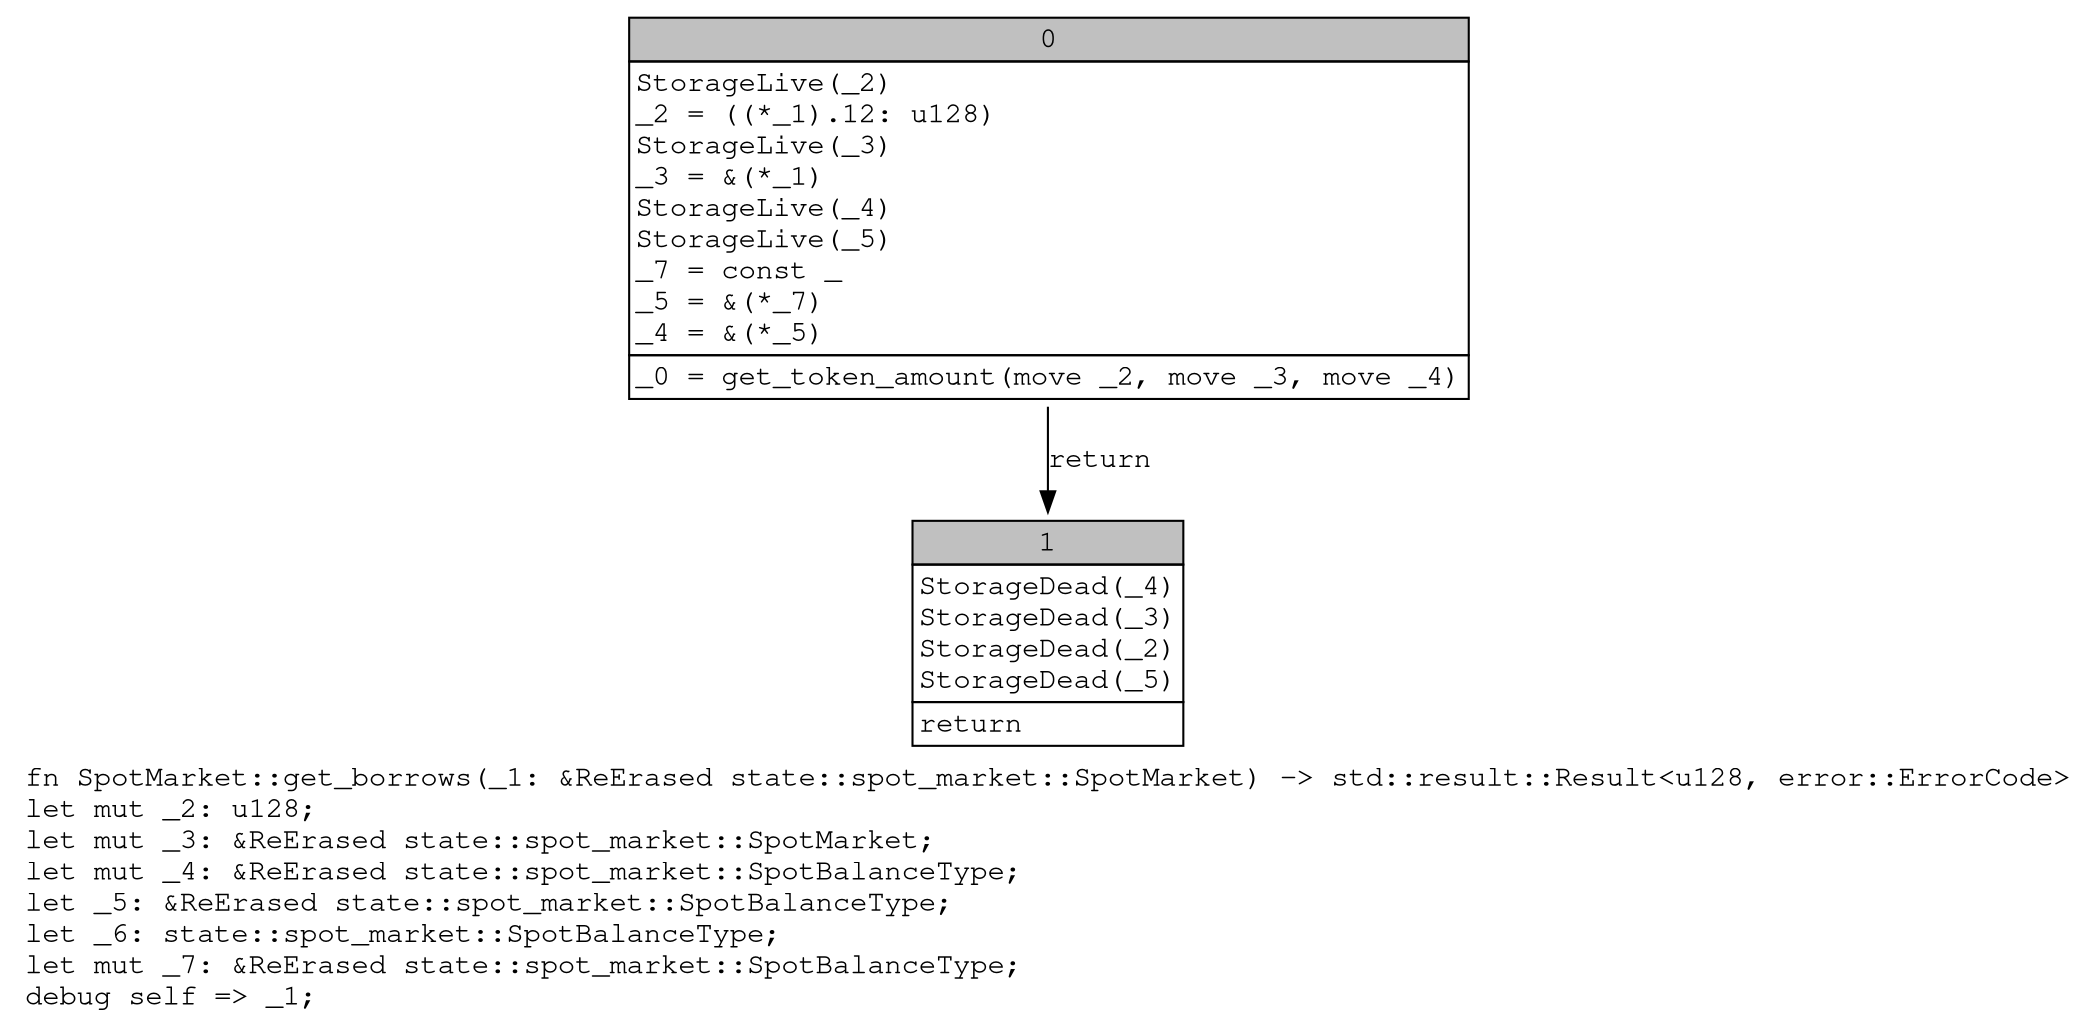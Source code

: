 digraph Mir_0_4085 {
    graph [fontname="Courier, monospace"];
    node [fontname="Courier, monospace"];
    edge [fontname="Courier, monospace"];
    label=<fn SpotMarket::get_borrows(_1: &amp;ReErased state::spot_market::SpotMarket) -&gt; std::result::Result&lt;u128, error::ErrorCode&gt;<br align="left"/>let mut _2: u128;<br align="left"/>let mut _3: &amp;ReErased state::spot_market::SpotMarket;<br align="left"/>let mut _4: &amp;ReErased state::spot_market::SpotBalanceType;<br align="left"/>let _5: &amp;ReErased state::spot_market::SpotBalanceType;<br align="left"/>let _6: state::spot_market::SpotBalanceType;<br align="left"/>let mut _7: &amp;ReErased state::spot_market::SpotBalanceType;<br align="left"/>debug self =&gt; _1;<br align="left"/>>;
    bb0__0_4085 [shape="none", label=<<table border="0" cellborder="1" cellspacing="0"><tr><td bgcolor="gray" align="center" colspan="1">0</td></tr><tr><td align="left" balign="left">StorageLive(_2)<br/>_2 = ((*_1).12: u128)<br/>StorageLive(_3)<br/>_3 = &amp;(*_1)<br/>StorageLive(_4)<br/>StorageLive(_5)<br/>_7 = const _<br/>_5 = &amp;(*_7)<br/>_4 = &amp;(*_5)<br/></td></tr><tr><td align="left">_0 = get_token_amount(move _2, move _3, move _4)</td></tr></table>>];
    bb1__0_4085 [shape="none", label=<<table border="0" cellborder="1" cellspacing="0"><tr><td bgcolor="gray" align="center" colspan="1">1</td></tr><tr><td align="left" balign="left">StorageDead(_4)<br/>StorageDead(_3)<br/>StorageDead(_2)<br/>StorageDead(_5)<br/></td></tr><tr><td align="left">return</td></tr></table>>];
    bb0__0_4085 -> bb1__0_4085 [label="return"];
}
